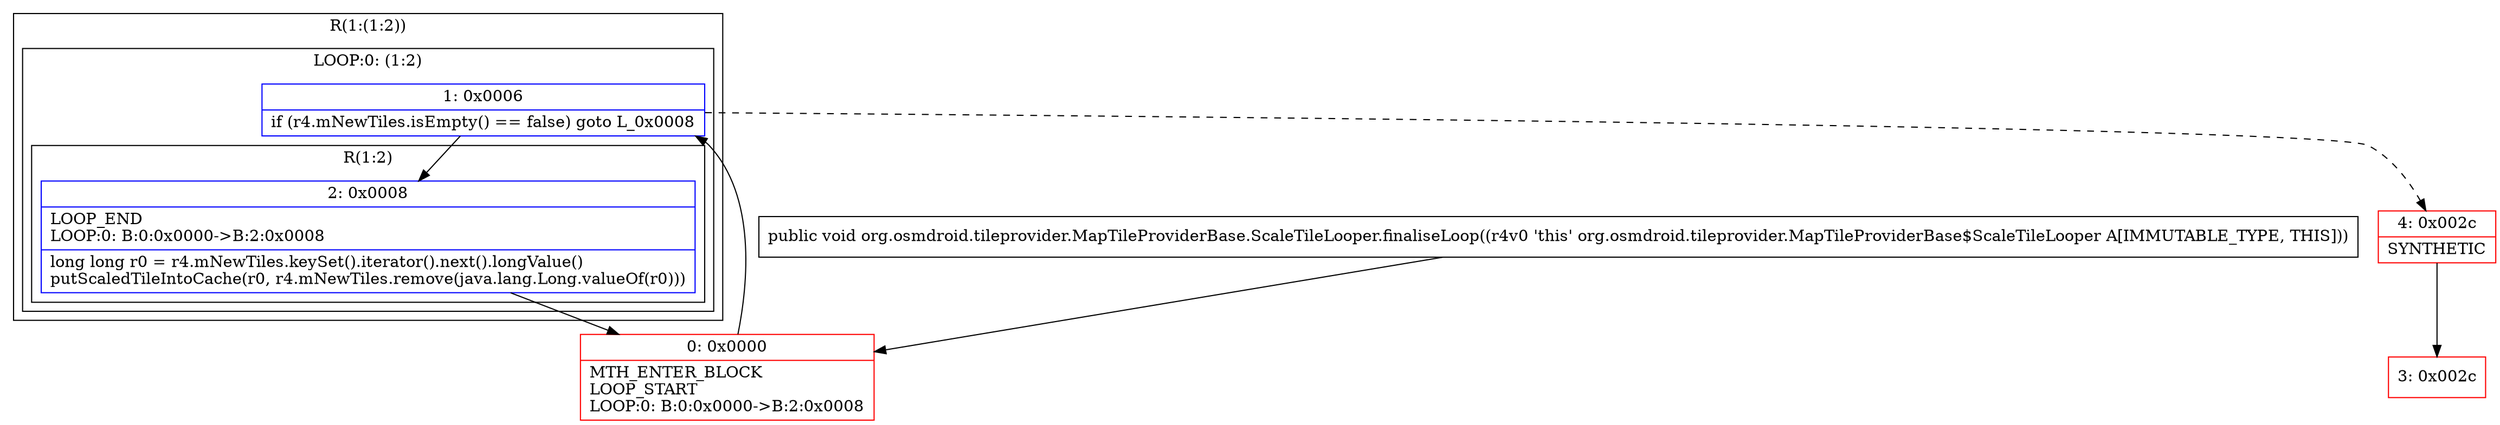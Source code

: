 digraph "CFG fororg.osmdroid.tileprovider.MapTileProviderBase.ScaleTileLooper.finaliseLoop()V" {
subgraph cluster_Region_480899669 {
label = "R(1:(1:2))";
node [shape=record,color=blue];
subgraph cluster_LoopRegion_1801337393 {
label = "LOOP:0: (1:2)";
node [shape=record,color=blue];
Node_1 [shape=record,label="{1\:\ 0x0006|if (r4.mNewTiles.isEmpty() == false) goto L_0x0008\l}"];
subgraph cluster_Region_630372161 {
label = "R(1:2)";
node [shape=record,color=blue];
Node_2 [shape=record,label="{2\:\ 0x0008|LOOP_END\lLOOP:0: B:0:0x0000\-\>B:2:0x0008\l|long long r0 = r4.mNewTiles.keySet().iterator().next().longValue()\lputScaledTileIntoCache(r0, r4.mNewTiles.remove(java.lang.Long.valueOf(r0)))\l}"];
}
}
}
Node_0 [shape=record,color=red,label="{0\:\ 0x0000|MTH_ENTER_BLOCK\lLOOP_START\lLOOP:0: B:0:0x0000\-\>B:2:0x0008\l}"];
Node_3 [shape=record,color=red,label="{3\:\ 0x002c}"];
Node_4 [shape=record,color=red,label="{4\:\ 0x002c|SYNTHETIC\l}"];
MethodNode[shape=record,label="{public void org.osmdroid.tileprovider.MapTileProviderBase.ScaleTileLooper.finaliseLoop((r4v0 'this' org.osmdroid.tileprovider.MapTileProviderBase$ScaleTileLooper A[IMMUTABLE_TYPE, THIS])) }"];
MethodNode -> Node_0;
Node_1 -> Node_2;
Node_1 -> Node_4[style=dashed];
Node_2 -> Node_0;
Node_0 -> Node_1;
Node_4 -> Node_3;
}

